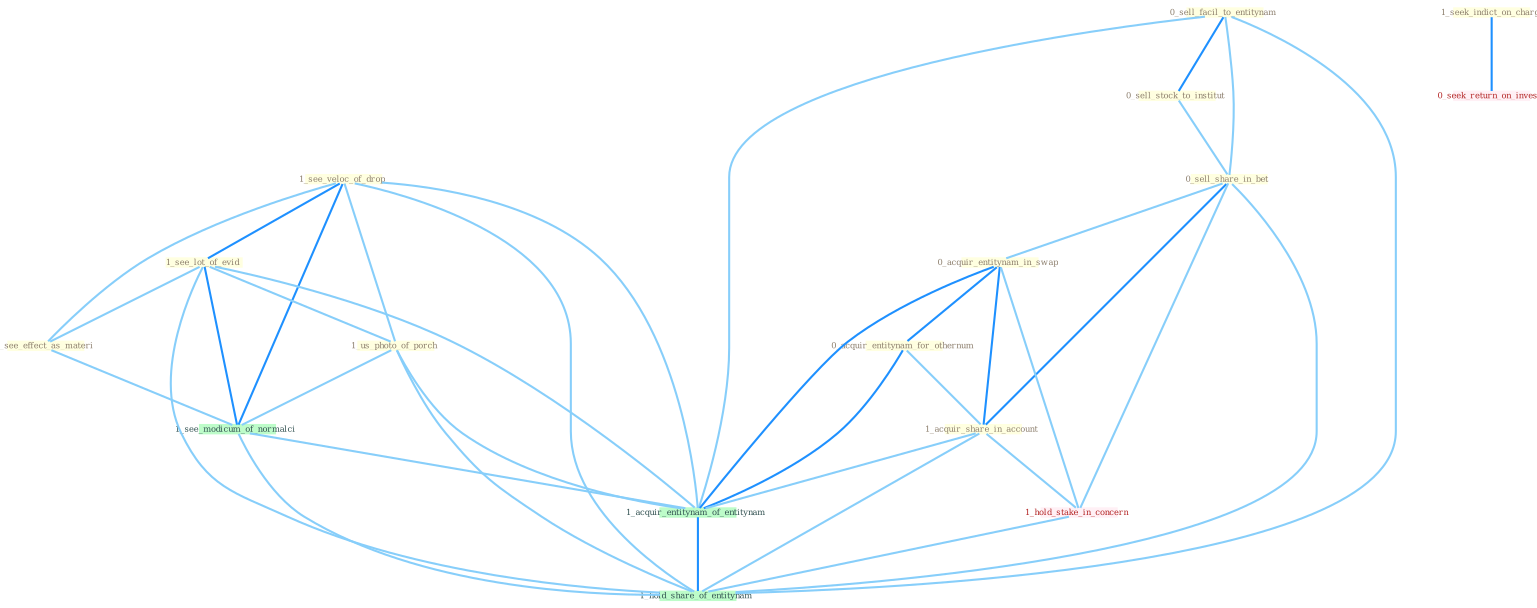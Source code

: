 Graph G{ 
    node
    [shape=polygon,style=filled,width=.5,height=.06,color="#BDFCC9",fixedsize=true,fontsize=4,
    fontcolor="#2f4f4f"];
    {node
    [color="#ffffe0", fontcolor="#8b7d6b"] "1_see_veloc_of_drop " "0_sell_facil_to_entitynam " "0_sell_stock_to_institut " "1_seek_indict_on_charg " "0_sell_share_in_bet " "0_acquir_entitynam_in_swap " "1_see_lot_of_evid " "0_acquir_entitynam_for_othernum " "1_us_photo_of_porch " "0_see_effect_as_materi " "1_acquir_share_in_account "}
{node [color="#fff0f5", fontcolor="#b22222"] "1_hold_stake_in_concern " "0_seek_return_on_invest "}
edge [color="#B0E2FF"];

	"1_see_veloc_of_drop " -- "1_see_lot_of_evid " [w="2", color="#1e90ff" , len=0.8];
	"1_see_veloc_of_drop " -- "1_us_photo_of_porch " [w="1", color="#87cefa" ];
	"1_see_veloc_of_drop " -- "0_see_effect_as_materi " [w="1", color="#87cefa" ];
	"1_see_veloc_of_drop " -- "1_see_modicum_of_normalci " [w="2", color="#1e90ff" , len=0.8];
	"1_see_veloc_of_drop " -- "1_acquir_entitynam_of_entitynam " [w="1", color="#87cefa" ];
	"1_see_veloc_of_drop " -- "1_hold_share_of_entitynam " [w="1", color="#87cefa" ];
	"0_sell_facil_to_entitynam " -- "0_sell_stock_to_institut " [w="2", color="#1e90ff" , len=0.8];
	"0_sell_facil_to_entitynam " -- "0_sell_share_in_bet " [w="1", color="#87cefa" ];
	"0_sell_facil_to_entitynam " -- "1_acquir_entitynam_of_entitynam " [w="1", color="#87cefa" ];
	"0_sell_facil_to_entitynam " -- "1_hold_share_of_entitynam " [w="1", color="#87cefa" ];
	"0_sell_stock_to_institut " -- "0_sell_share_in_bet " [w="1", color="#87cefa" ];
	"1_seek_indict_on_charg " -- "0_seek_return_on_invest " [w="2", color="#1e90ff" , len=0.8];
	"0_sell_share_in_bet " -- "0_acquir_entitynam_in_swap " [w="1", color="#87cefa" ];
	"0_sell_share_in_bet " -- "1_acquir_share_in_account " [w="2", color="#1e90ff" , len=0.8];
	"0_sell_share_in_bet " -- "1_hold_stake_in_concern " [w="1", color="#87cefa" ];
	"0_sell_share_in_bet " -- "1_hold_share_of_entitynam " [w="1", color="#87cefa" ];
	"0_acquir_entitynam_in_swap " -- "0_acquir_entitynam_for_othernum " [w="2", color="#1e90ff" , len=0.8];
	"0_acquir_entitynam_in_swap " -- "1_acquir_share_in_account " [w="2", color="#1e90ff" , len=0.8];
	"0_acquir_entitynam_in_swap " -- "1_hold_stake_in_concern " [w="1", color="#87cefa" ];
	"0_acquir_entitynam_in_swap " -- "1_acquir_entitynam_of_entitynam " [w="2", color="#1e90ff" , len=0.8];
	"1_see_lot_of_evid " -- "1_us_photo_of_porch " [w="1", color="#87cefa" ];
	"1_see_lot_of_evid " -- "0_see_effect_as_materi " [w="1", color="#87cefa" ];
	"1_see_lot_of_evid " -- "1_see_modicum_of_normalci " [w="2", color="#1e90ff" , len=0.8];
	"1_see_lot_of_evid " -- "1_acquir_entitynam_of_entitynam " [w="1", color="#87cefa" ];
	"1_see_lot_of_evid " -- "1_hold_share_of_entitynam " [w="1", color="#87cefa" ];
	"0_acquir_entitynam_for_othernum " -- "1_acquir_share_in_account " [w="1", color="#87cefa" ];
	"0_acquir_entitynam_for_othernum " -- "1_acquir_entitynam_of_entitynam " [w="2", color="#1e90ff" , len=0.8];
	"1_us_photo_of_porch " -- "1_see_modicum_of_normalci " [w="1", color="#87cefa" ];
	"1_us_photo_of_porch " -- "1_acquir_entitynam_of_entitynam " [w="1", color="#87cefa" ];
	"1_us_photo_of_porch " -- "1_hold_share_of_entitynam " [w="1", color="#87cefa" ];
	"0_see_effect_as_materi " -- "1_see_modicum_of_normalci " [w="1", color="#87cefa" ];
	"1_acquir_share_in_account " -- "1_hold_stake_in_concern " [w="1", color="#87cefa" ];
	"1_acquir_share_in_account " -- "1_acquir_entitynam_of_entitynam " [w="1", color="#87cefa" ];
	"1_acquir_share_in_account " -- "1_hold_share_of_entitynam " [w="1", color="#87cefa" ];
	"1_hold_stake_in_concern " -- "1_hold_share_of_entitynam " [w="1", color="#87cefa" ];
	"1_see_modicum_of_normalci " -- "1_acquir_entitynam_of_entitynam " [w="1", color="#87cefa" ];
	"1_see_modicum_of_normalci " -- "1_hold_share_of_entitynam " [w="1", color="#87cefa" ];
	"1_acquir_entitynam_of_entitynam " -- "1_hold_share_of_entitynam " [w="2", color="#1e90ff" , len=0.8];
}